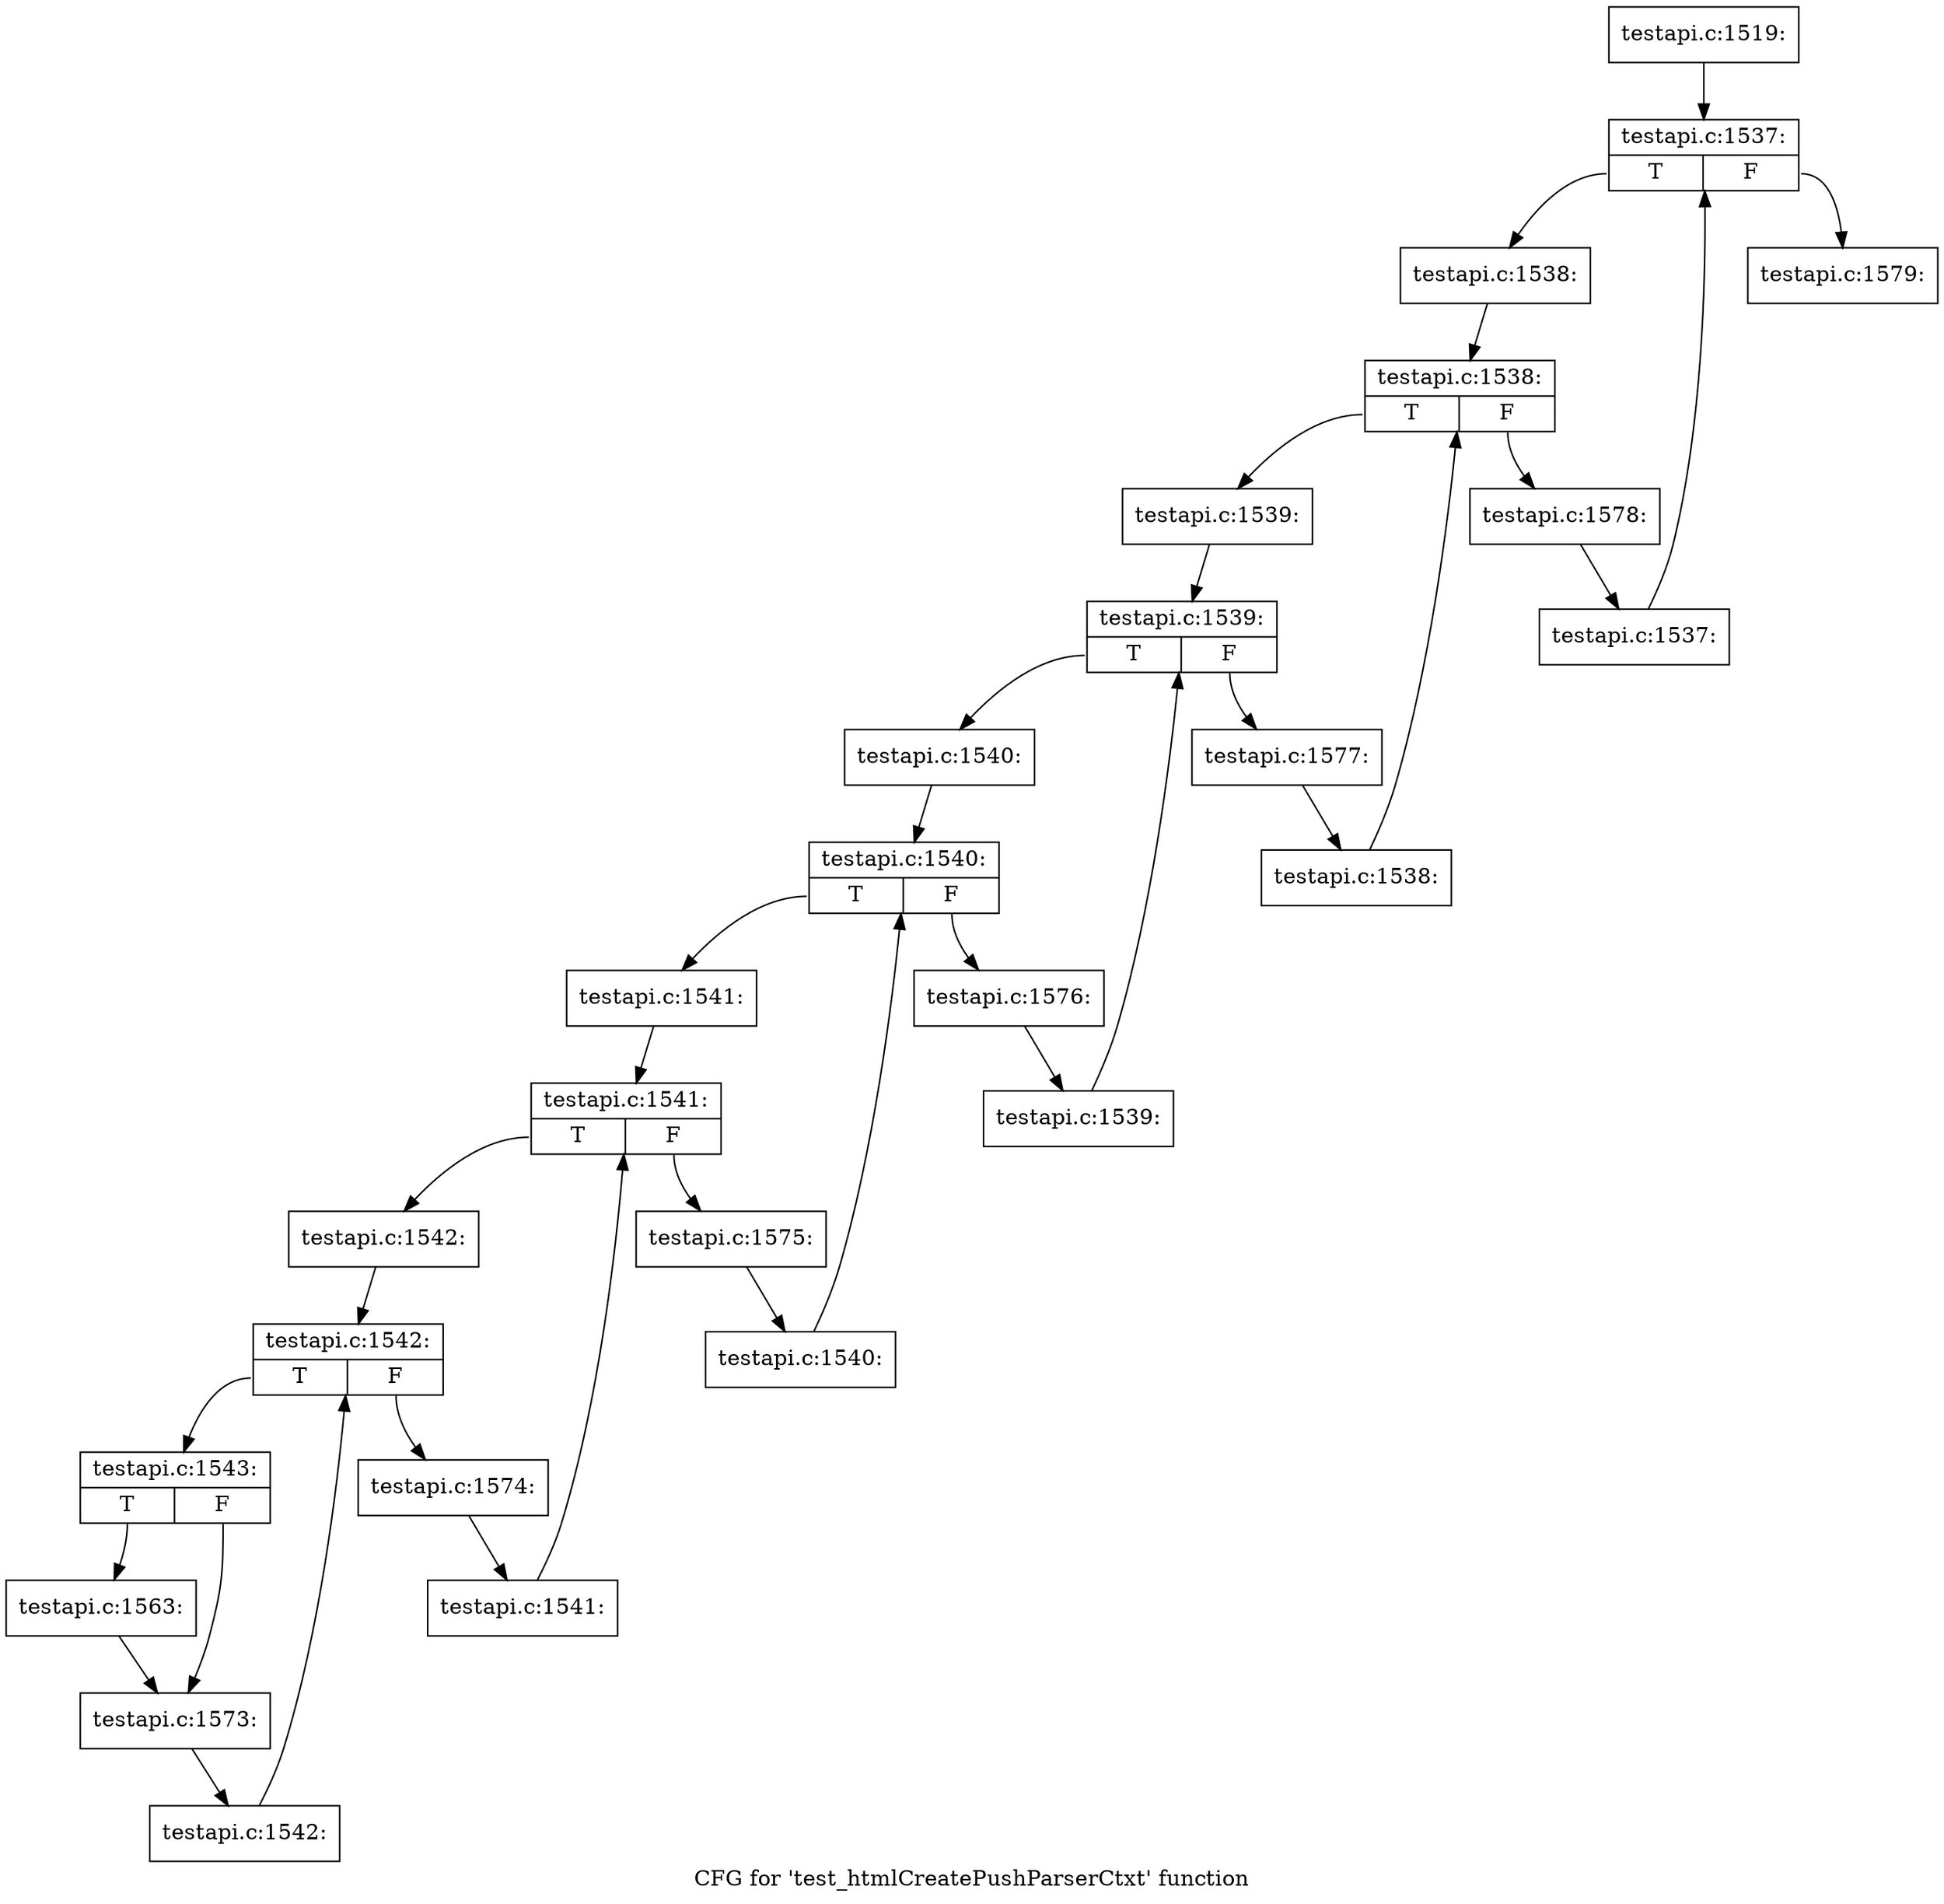 digraph "CFG for 'test_htmlCreatePushParserCtxt' function" {
	label="CFG for 'test_htmlCreatePushParserCtxt' function";

	Node0x40a2c80 [shape=record,label="{testapi.c:1519:}"];
	Node0x40a2c80 -> Node0x40a9b00;
	Node0x40a9b00 [shape=record,label="{testapi.c:1537:|{<s0>T|<s1>F}}"];
	Node0x40a9b00:s0 -> Node0x40a9de0;
	Node0x40a9b00:s1 -> Node0x40a9960;
	Node0x40a9de0 [shape=record,label="{testapi.c:1538:}"];
	Node0x40a9de0 -> Node0x40aa1d0;
	Node0x40aa1d0 [shape=record,label="{testapi.c:1538:|{<s0>T|<s1>F}}"];
	Node0x40aa1d0:s0 -> Node0x40aa450;
	Node0x40aa1d0:s1 -> Node0x40aa0b0;
	Node0x40aa450 [shape=record,label="{testapi.c:1539:}"];
	Node0x40aa450 -> Node0x40aa840;
	Node0x40aa840 [shape=record,label="{testapi.c:1539:|{<s0>T|<s1>F}}"];
	Node0x40aa840:s0 -> Node0x40aaac0;
	Node0x40aa840:s1 -> Node0x40aa720;
	Node0x40aaac0 [shape=record,label="{testapi.c:1540:}"];
	Node0x40aaac0 -> Node0x40aaeb0;
	Node0x40aaeb0 [shape=record,label="{testapi.c:1540:|{<s0>T|<s1>F}}"];
	Node0x40aaeb0:s0 -> Node0x40ab130;
	Node0x40aaeb0:s1 -> Node0x40aad90;
	Node0x40ab130 [shape=record,label="{testapi.c:1541:}"];
	Node0x40ab130 -> Node0x40ab520;
	Node0x40ab520 [shape=record,label="{testapi.c:1541:|{<s0>T|<s1>F}}"];
	Node0x40ab520:s0 -> Node0x40ab930;
	Node0x40ab520:s1 -> Node0x40ab400;
	Node0x40ab930 [shape=record,label="{testapi.c:1542:}"];
	Node0x40ab930 -> Node0x40abde0;
	Node0x40abde0 [shape=record,label="{testapi.c:1542:|{<s0>T|<s1>F}}"];
	Node0x40abde0:s0 -> Node0x40ac060;
	Node0x40abde0:s1 -> Node0x40abc40;
	Node0x40ac060 [shape=record,label="{testapi.c:1543:|{<s0>T|<s1>F}}"];
	Node0x40ac060:s0 -> Node0x40acd30;
	Node0x40ac060:s1 -> Node0x40af1f0;
	Node0x40acd30 [shape=record,label="{testapi.c:1563:}"];
	Node0x40acd30 -> Node0x40af1f0;
	Node0x40af1f0 [shape=record,label="{testapi.c:1573:}"];
	Node0x40af1f0 -> Node0x40abfd0;
	Node0x40abfd0 [shape=record,label="{testapi.c:1542:}"];
	Node0x40abfd0 -> Node0x40abde0;
	Node0x40abc40 [shape=record,label="{testapi.c:1574:}"];
	Node0x40abc40 -> Node0x40ab8a0;
	Node0x40ab8a0 [shape=record,label="{testapi.c:1541:}"];
	Node0x40ab8a0 -> Node0x40ab520;
	Node0x40ab400 [shape=record,label="{testapi.c:1575:}"];
	Node0x40ab400 -> Node0x40ab0a0;
	Node0x40ab0a0 [shape=record,label="{testapi.c:1540:}"];
	Node0x40ab0a0 -> Node0x40aaeb0;
	Node0x40aad90 [shape=record,label="{testapi.c:1576:}"];
	Node0x40aad90 -> Node0x40aaa30;
	Node0x40aaa30 [shape=record,label="{testapi.c:1539:}"];
	Node0x40aaa30 -> Node0x40aa840;
	Node0x40aa720 [shape=record,label="{testapi.c:1577:}"];
	Node0x40aa720 -> Node0x40aa3c0;
	Node0x40aa3c0 [shape=record,label="{testapi.c:1538:}"];
	Node0x40aa3c0 -> Node0x40aa1d0;
	Node0x40aa0b0 [shape=record,label="{testapi.c:1578:}"];
	Node0x40aa0b0 -> Node0x40a9d50;
	Node0x40a9d50 [shape=record,label="{testapi.c:1537:}"];
	Node0x40a9d50 -> Node0x40a9b00;
	Node0x40a9960 [shape=record,label="{testapi.c:1579:}"];
}
